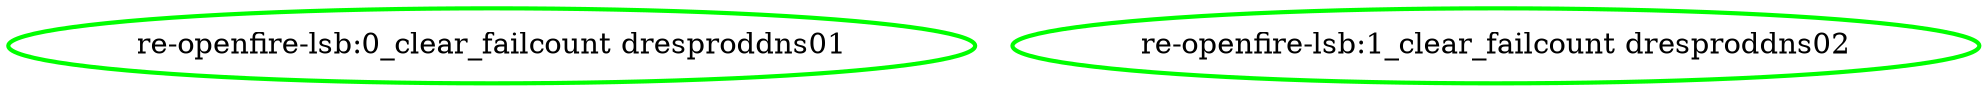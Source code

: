 digraph "g" {
"re-openfire-lsb:0_clear_failcount dresproddns01" [ style=bold color="green" fontcolor="black"]
"re-openfire-lsb:1_clear_failcount dresproddns02" [ style=bold color="green" fontcolor="black"]
}
